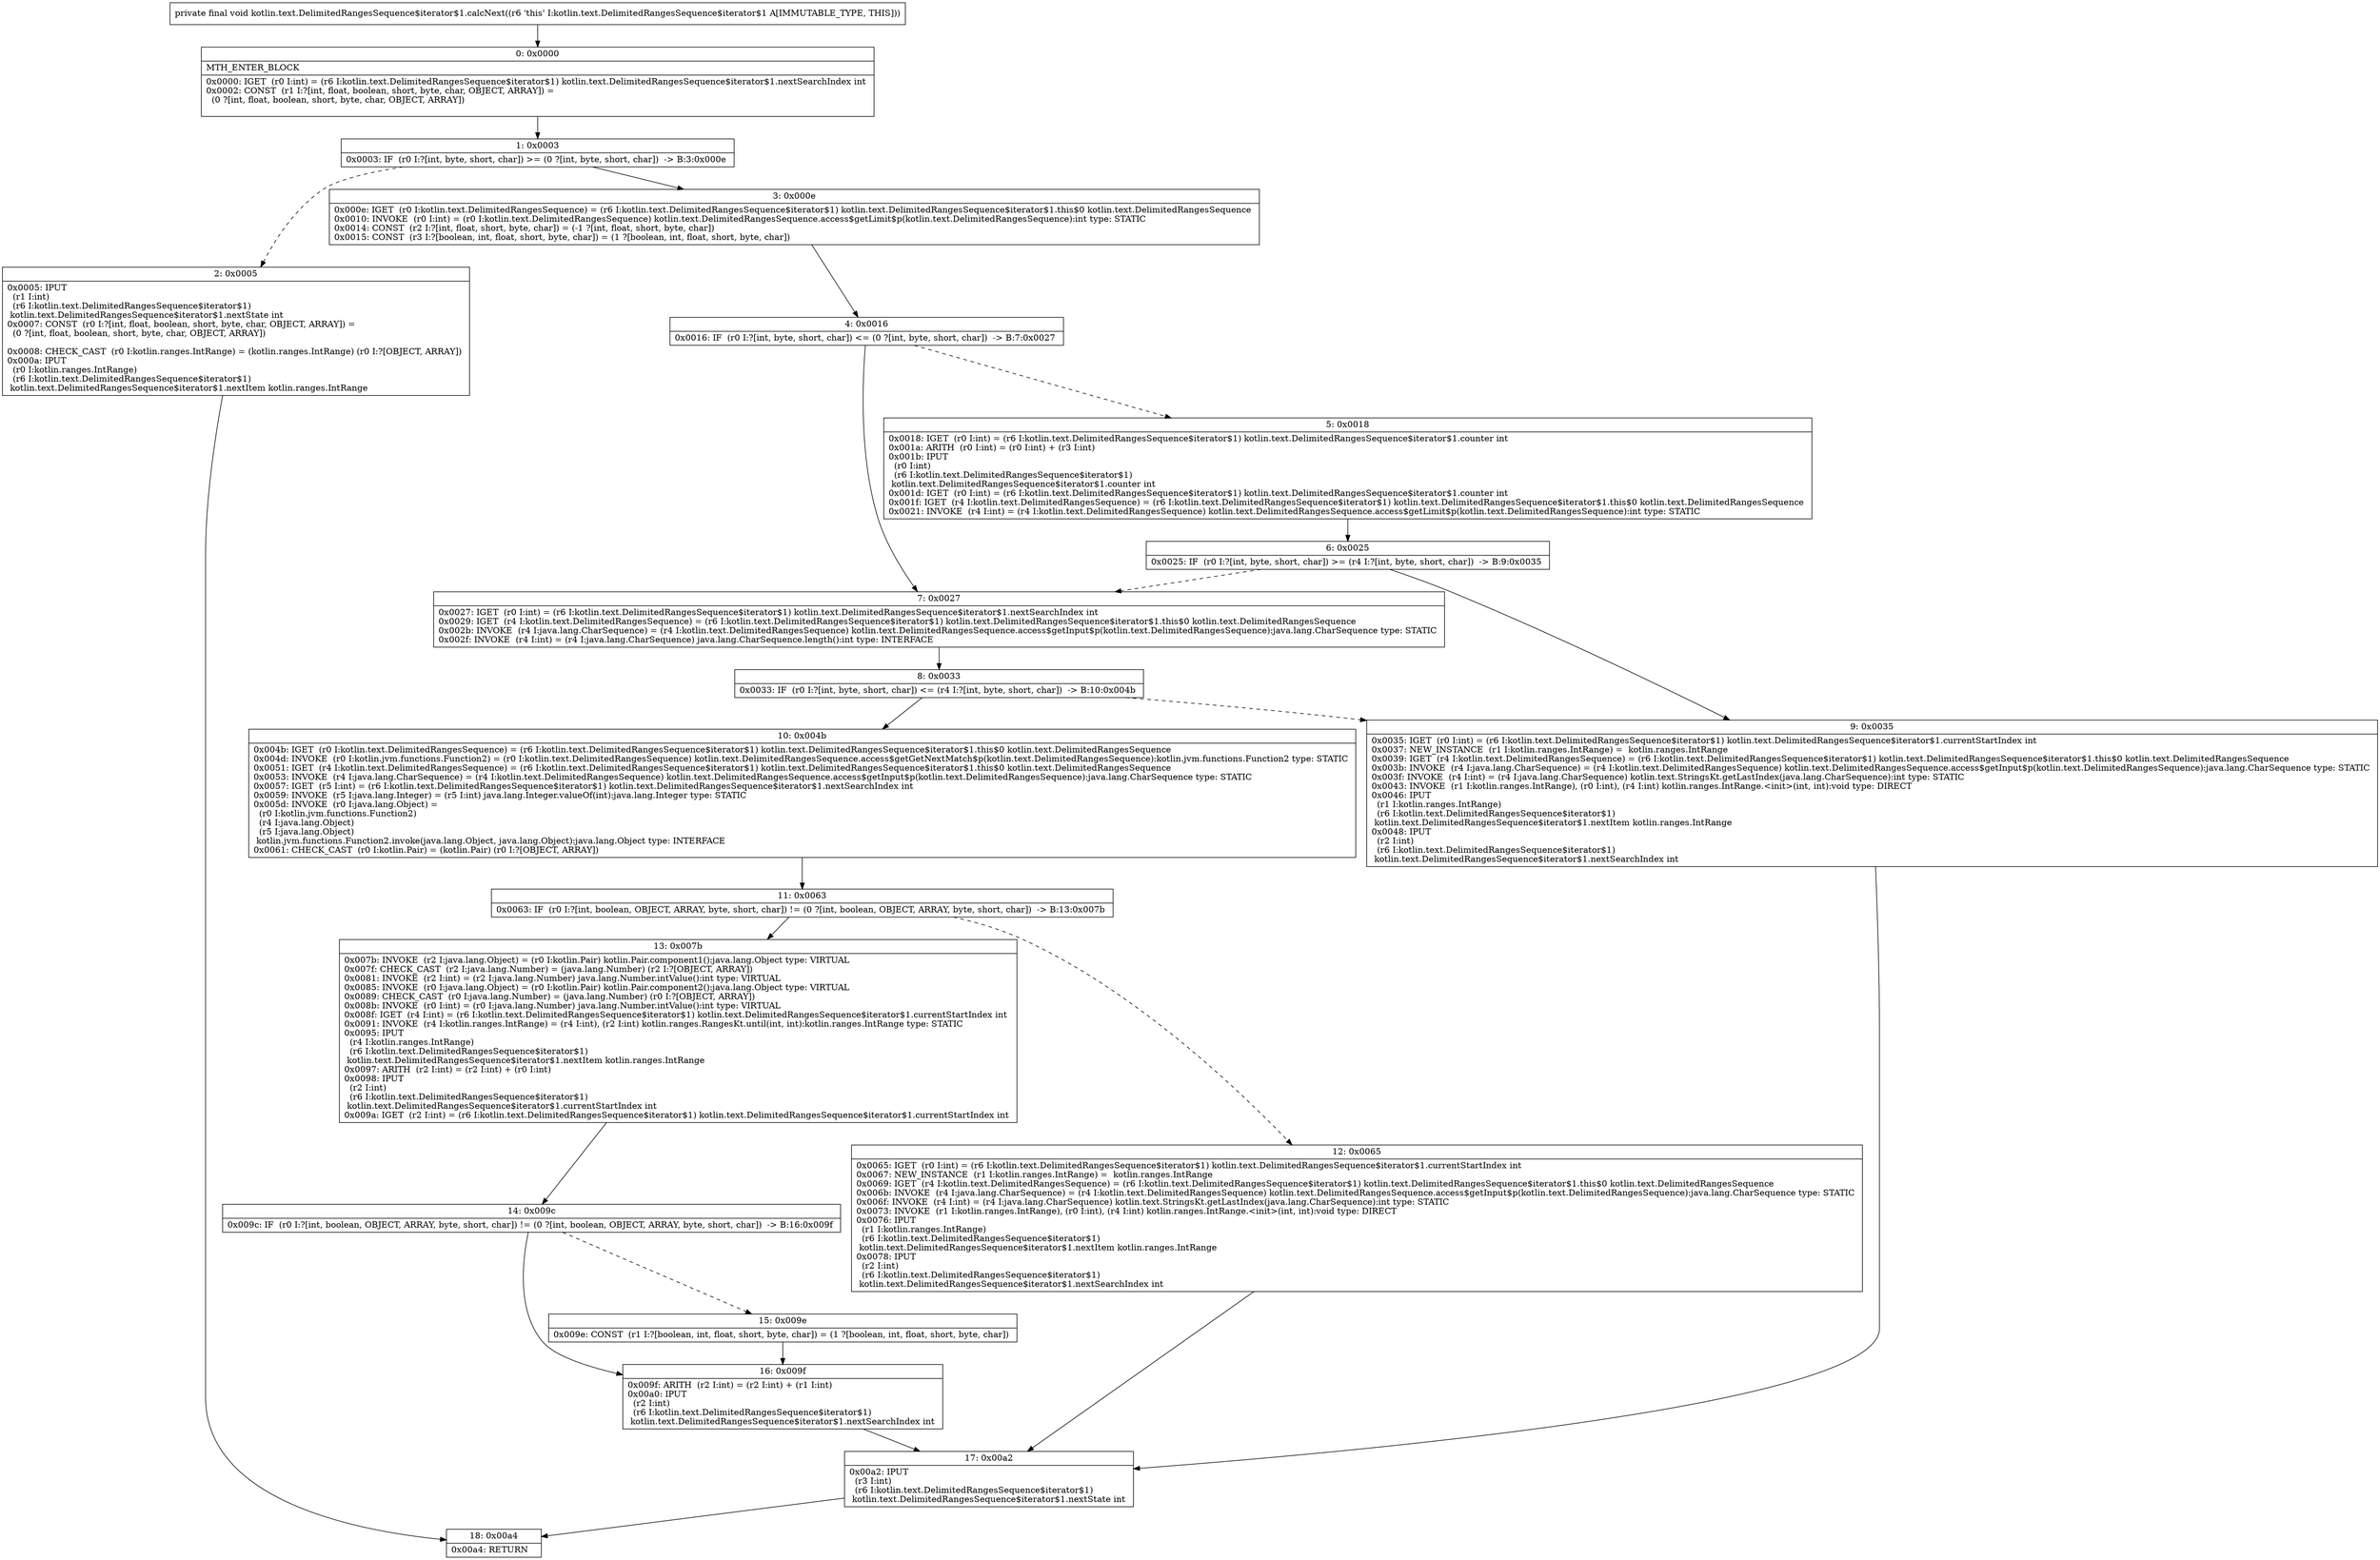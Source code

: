 digraph "CFG forkotlin.text.DelimitedRangesSequence$iterator$1.calcNext()V" {
Node_0 [shape=record,label="{0\:\ 0x0000|MTH_ENTER_BLOCK\l|0x0000: IGET  (r0 I:int) = (r6 I:kotlin.text.DelimitedRangesSequence$iterator$1) kotlin.text.DelimitedRangesSequence$iterator$1.nextSearchIndex int \l0x0002: CONST  (r1 I:?[int, float, boolean, short, byte, char, OBJECT, ARRAY]) = \l  (0 ?[int, float, boolean, short, byte, char, OBJECT, ARRAY])\l \l}"];
Node_1 [shape=record,label="{1\:\ 0x0003|0x0003: IF  (r0 I:?[int, byte, short, char]) \>= (0 ?[int, byte, short, char])  \-\> B:3:0x000e \l}"];
Node_2 [shape=record,label="{2\:\ 0x0005|0x0005: IPUT  \l  (r1 I:int)\l  (r6 I:kotlin.text.DelimitedRangesSequence$iterator$1)\l kotlin.text.DelimitedRangesSequence$iterator$1.nextState int \l0x0007: CONST  (r0 I:?[int, float, boolean, short, byte, char, OBJECT, ARRAY]) = \l  (0 ?[int, float, boolean, short, byte, char, OBJECT, ARRAY])\l \l0x0008: CHECK_CAST  (r0 I:kotlin.ranges.IntRange) = (kotlin.ranges.IntRange) (r0 I:?[OBJECT, ARRAY]) \l0x000a: IPUT  \l  (r0 I:kotlin.ranges.IntRange)\l  (r6 I:kotlin.text.DelimitedRangesSequence$iterator$1)\l kotlin.text.DelimitedRangesSequence$iterator$1.nextItem kotlin.ranges.IntRange \l}"];
Node_3 [shape=record,label="{3\:\ 0x000e|0x000e: IGET  (r0 I:kotlin.text.DelimitedRangesSequence) = (r6 I:kotlin.text.DelimitedRangesSequence$iterator$1) kotlin.text.DelimitedRangesSequence$iterator$1.this$0 kotlin.text.DelimitedRangesSequence \l0x0010: INVOKE  (r0 I:int) = (r0 I:kotlin.text.DelimitedRangesSequence) kotlin.text.DelimitedRangesSequence.access$getLimit$p(kotlin.text.DelimitedRangesSequence):int type: STATIC \l0x0014: CONST  (r2 I:?[int, float, short, byte, char]) = (\-1 ?[int, float, short, byte, char]) \l0x0015: CONST  (r3 I:?[boolean, int, float, short, byte, char]) = (1 ?[boolean, int, float, short, byte, char]) \l}"];
Node_4 [shape=record,label="{4\:\ 0x0016|0x0016: IF  (r0 I:?[int, byte, short, char]) \<= (0 ?[int, byte, short, char])  \-\> B:7:0x0027 \l}"];
Node_5 [shape=record,label="{5\:\ 0x0018|0x0018: IGET  (r0 I:int) = (r6 I:kotlin.text.DelimitedRangesSequence$iterator$1) kotlin.text.DelimitedRangesSequence$iterator$1.counter int \l0x001a: ARITH  (r0 I:int) = (r0 I:int) + (r3 I:int) \l0x001b: IPUT  \l  (r0 I:int)\l  (r6 I:kotlin.text.DelimitedRangesSequence$iterator$1)\l kotlin.text.DelimitedRangesSequence$iterator$1.counter int \l0x001d: IGET  (r0 I:int) = (r6 I:kotlin.text.DelimitedRangesSequence$iterator$1) kotlin.text.DelimitedRangesSequence$iterator$1.counter int \l0x001f: IGET  (r4 I:kotlin.text.DelimitedRangesSequence) = (r6 I:kotlin.text.DelimitedRangesSequence$iterator$1) kotlin.text.DelimitedRangesSequence$iterator$1.this$0 kotlin.text.DelimitedRangesSequence \l0x0021: INVOKE  (r4 I:int) = (r4 I:kotlin.text.DelimitedRangesSequence) kotlin.text.DelimitedRangesSequence.access$getLimit$p(kotlin.text.DelimitedRangesSequence):int type: STATIC \l}"];
Node_6 [shape=record,label="{6\:\ 0x0025|0x0025: IF  (r0 I:?[int, byte, short, char]) \>= (r4 I:?[int, byte, short, char])  \-\> B:9:0x0035 \l}"];
Node_7 [shape=record,label="{7\:\ 0x0027|0x0027: IGET  (r0 I:int) = (r6 I:kotlin.text.DelimitedRangesSequence$iterator$1) kotlin.text.DelimitedRangesSequence$iterator$1.nextSearchIndex int \l0x0029: IGET  (r4 I:kotlin.text.DelimitedRangesSequence) = (r6 I:kotlin.text.DelimitedRangesSequence$iterator$1) kotlin.text.DelimitedRangesSequence$iterator$1.this$0 kotlin.text.DelimitedRangesSequence \l0x002b: INVOKE  (r4 I:java.lang.CharSequence) = (r4 I:kotlin.text.DelimitedRangesSequence) kotlin.text.DelimitedRangesSequence.access$getInput$p(kotlin.text.DelimitedRangesSequence):java.lang.CharSequence type: STATIC \l0x002f: INVOKE  (r4 I:int) = (r4 I:java.lang.CharSequence) java.lang.CharSequence.length():int type: INTERFACE \l}"];
Node_8 [shape=record,label="{8\:\ 0x0033|0x0033: IF  (r0 I:?[int, byte, short, char]) \<= (r4 I:?[int, byte, short, char])  \-\> B:10:0x004b \l}"];
Node_9 [shape=record,label="{9\:\ 0x0035|0x0035: IGET  (r0 I:int) = (r6 I:kotlin.text.DelimitedRangesSequence$iterator$1) kotlin.text.DelimitedRangesSequence$iterator$1.currentStartIndex int \l0x0037: NEW_INSTANCE  (r1 I:kotlin.ranges.IntRange) =  kotlin.ranges.IntRange \l0x0039: IGET  (r4 I:kotlin.text.DelimitedRangesSequence) = (r6 I:kotlin.text.DelimitedRangesSequence$iterator$1) kotlin.text.DelimitedRangesSequence$iterator$1.this$0 kotlin.text.DelimitedRangesSequence \l0x003b: INVOKE  (r4 I:java.lang.CharSequence) = (r4 I:kotlin.text.DelimitedRangesSequence) kotlin.text.DelimitedRangesSequence.access$getInput$p(kotlin.text.DelimitedRangesSequence):java.lang.CharSequence type: STATIC \l0x003f: INVOKE  (r4 I:int) = (r4 I:java.lang.CharSequence) kotlin.text.StringsKt.getLastIndex(java.lang.CharSequence):int type: STATIC \l0x0043: INVOKE  (r1 I:kotlin.ranges.IntRange), (r0 I:int), (r4 I:int) kotlin.ranges.IntRange.\<init\>(int, int):void type: DIRECT \l0x0046: IPUT  \l  (r1 I:kotlin.ranges.IntRange)\l  (r6 I:kotlin.text.DelimitedRangesSequence$iterator$1)\l kotlin.text.DelimitedRangesSequence$iterator$1.nextItem kotlin.ranges.IntRange \l0x0048: IPUT  \l  (r2 I:int)\l  (r6 I:kotlin.text.DelimitedRangesSequence$iterator$1)\l kotlin.text.DelimitedRangesSequence$iterator$1.nextSearchIndex int \l}"];
Node_10 [shape=record,label="{10\:\ 0x004b|0x004b: IGET  (r0 I:kotlin.text.DelimitedRangesSequence) = (r6 I:kotlin.text.DelimitedRangesSequence$iterator$1) kotlin.text.DelimitedRangesSequence$iterator$1.this$0 kotlin.text.DelimitedRangesSequence \l0x004d: INVOKE  (r0 I:kotlin.jvm.functions.Function2) = (r0 I:kotlin.text.DelimitedRangesSequence) kotlin.text.DelimitedRangesSequence.access$getGetNextMatch$p(kotlin.text.DelimitedRangesSequence):kotlin.jvm.functions.Function2 type: STATIC \l0x0051: IGET  (r4 I:kotlin.text.DelimitedRangesSequence) = (r6 I:kotlin.text.DelimitedRangesSequence$iterator$1) kotlin.text.DelimitedRangesSequence$iterator$1.this$0 kotlin.text.DelimitedRangesSequence \l0x0053: INVOKE  (r4 I:java.lang.CharSequence) = (r4 I:kotlin.text.DelimitedRangesSequence) kotlin.text.DelimitedRangesSequence.access$getInput$p(kotlin.text.DelimitedRangesSequence):java.lang.CharSequence type: STATIC \l0x0057: IGET  (r5 I:int) = (r6 I:kotlin.text.DelimitedRangesSequence$iterator$1) kotlin.text.DelimitedRangesSequence$iterator$1.nextSearchIndex int \l0x0059: INVOKE  (r5 I:java.lang.Integer) = (r5 I:int) java.lang.Integer.valueOf(int):java.lang.Integer type: STATIC \l0x005d: INVOKE  (r0 I:java.lang.Object) = \l  (r0 I:kotlin.jvm.functions.Function2)\l  (r4 I:java.lang.Object)\l  (r5 I:java.lang.Object)\l kotlin.jvm.functions.Function2.invoke(java.lang.Object, java.lang.Object):java.lang.Object type: INTERFACE \l0x0061: CHECK_CAST  (r0 I:kotlin.Pair) = (kotlin.Pair) (r0 I:?[OBJECT, ARRAY]) \l}"];
Node_11 [shape=record,label="{11\:\ 0x0063|0x0063: IF  (r0 I:?[int, boolean, OBJECT, ARRAY, byte, short, char]) != (0 ?[int, boolean, OBJECT, ARRAY, byte, short, char])  \-\> B:13:0x007b \l}"];
Node_12 [shape=record,label="{12\:\ 0x0065|0x0065: IGET  (r0 I:int) = (r6 I:kotlin.text.DelimitedRangesSequence$iterator$1) kotlin.text.DelimitedRangesSequence$iterator$1.currentStartIndex int \l0x0067: NEW_INSTANCE  (r1 I:kotlin.ranges.IntRange) =  kotlin.ranges.IntRange \l0x0069: IGET  (r4 I:kotlin.text.DelimitedRangesSequence) = (r6 I:kotlin.text.DelimitedRangesSequence$iterator$1) kotlin.text.DelimitedRangesSequence$iterator$1.this$0 kotlin.text.DelimitedRangesSequence \l0x006b: INVOKE  (r4 I:java.lang.CharSequence) = (r4 I:kotlin.text.DelimitedRangesSequence) kotlin.text.DelimitedRangesSequence.access$getInput$p(kotlin.text.DelimitedRangesSequence):java.lang.CharSequence type: STATIC \l0x006f: INVOKE  (r4 I:int) = (r4 I:java.lang.CharSequence) kotlin.text.StringsKt.getLastIndex(java.lang.CharSequence):int type: STATIC \l0x0073: INVOKE  (r1 I:kotlin.ranges.IntRange), (r0 I:int), (r4 I:int) kotlin.ranges.IntRange.\<init\>(int, int):void type: DIRECT \l0x0076: IPUT  \l  (r1 I:kotlin.ranges.IntRange)\l  (r6 I:kotlin.text.DelimitedRangesSequence$iterator$1)\l kotlin.text.DelimitedRangesSequence$iterator$1.nextItem kotlin.ranges.IntRange \l0x0078: IPUT  \l  (r2 I:int)\l  (r6 I:kotlin.text.DelimitedRangesSequence$iterator$1)\l kotlin.text.DelimitedRangesSequence$iterator$1.nextSearchIndex int \l}"];
Node_13 [shape=record,label="{13\:\ 0x007b|0x007b: INVOKE  (r2 I:java.lang.Object) = (r0 I:kotlin.Pair) kotlin.Pair.component1():java.lang.Object type: VIRTUAL \l0x007f: CHECK_CAST  (r2 I:java.lang.Number) = (java.lang.Number) (r2 I:?[OBJECT, ARRAY]) \l0x0081: INVOKE  (r2 I:int) = (r2 I:java.lang.Number) java.lang.Number.intValue():int type: VIRTUAL \l0x0085: INVOKE  (r0 I:java.lang.Object) = (r0 I:kotlin.Pair) kotlin.Pair.component2():java.lang.Object type: VIRTUAL \l0x0089: CHECK_CAST  (r0 I:java.lang.Number) = (java.lang.Number) (r0 I:?[OBJECT, ARRAY]) \l0x008b: INVOKE  (r0 I:int) = (r0 I:java.lang.Number) java.lang.Number.intValue():int type: VIRTUAL \l0x008f: IGET  (r4 I:int) = (r6 I:kotlin.text.DelimitedRangesSequence$iterator$1) kotlin.text.DelimitedRangesSequence$iterator$1.currentStartIndex int \l0x0091: INVOKE  (r4 I:kotlin.ranges.IntRange) = (r4 I:int), (r2 I:int) kotlin.ranges.RangesKt.until(int, int):kotlin.ranges.IntRange type: STATIC \l0x0095: IPUT  \l  (r4 I:kotlin.ranges.IntRange)\l  (r6 I:kotlin.text.DelimitedRangesSequence$iterator$1)\l kotlin.text.DelimitedRangesSequence$iterator$1.nextItem kotlin.ranges.IntRange \l0x0097: ARITH  (r2 I:int) = (r2 I:int) + (r0 I:int) \l0x0098: IPUT  \l  (r2 I:int)\l  (r6 I:kotlin.text.DelimitedRangesSequence$iterator$1)\l kotlin.text.DelimitedRangesSequence$iterator$1.currentStartIndex int \l0x009a: IGET  (r2 I:int) = (r6 I:kotlin.text.DelimitedRangesSequence$iterator$1) kotlin.text.DelimitedRangesSequence$iterator$1.currentStartIndex int \l}"];
Node_14 [shape=record,label="{14\:\ 0x009c|0x009c: IF  (r0 I:?[int, boolean, OBJECT, ARRAY, byte, short, char]) != (0 ?[int, boolean, OBJECT, ARRAY, byte, short, char])  \-\> B:16:0x009f \l}"];
Node_15 [shape=record,label="{15\:\ 0x009e|0x009e: CONST  (r1 I:?[boolean, int, float, short, byte, char]) = (1 ?[boolean, int, float, short, byte, char]) \l}"];
Node_16 [shape=record,label="{16\:\ 0x009f|0x009f: ARITH  (r2 I:int) = (r2 I:int) + (r1 I:int) \l0x00a0: IPUT  \l  (r2 I:int)\l  (r6 I:kotlin.text.DelimitedRangesSequence$iterator$1)\l kotlin.text.DelimitedRangesSequence$iterator$1.nextSearchIndex int \l}"];
Node_17 [shape=record,label="{17\:\ 0x00a2|0x00a2: IPUT  \l  (r3 I:int)\l  (r6 I:kotlin.text.DelimitedRangesSequence$iterator$1)\l kotlin.text.DelimitedRangesSequence$iterator$1.nextState int \l}"];
Node_18 [shape=record,label="{18\:\ 0x00a4|0x00a4: RETURN   \l}"];
MethodNode[shape=record,label="{private final void kotlin.text.DelimitedRangesSequence$iterator$1.calcNext((r6 'this' I:kotlin.text.DelimitedRangesSequence$iterator$1 A[IMMUTABLE_TYPE, THIS])) }"];
MethodNode -> Node_0;
Node_0 -> Node_1;
Node_1 -> Node_2[style=dashed];
Node_1 -> Node_3;
Node_2 -> Node_18;
Node_3 -> Node_4;
Node_4 -> Node_5[style=dashed];
Node_4 -> Node_7;
Node_5 -> Node_6;
Node_6 -> Node_7[style=dashed];
Node_6 -> Node_9;
Node_7 -> Node_8;
Node_8 -> Node_9[style=dashed];
Node_8 -> Node_10;
Node_9 -> Node_17;
Node_10 -> Node_11;
Node_11 -> Node_12[style=dashed];
Node_11 -> Node_13;
Node_12 -> Node_17;
Node_13 -> Node_14;
Node_14 -> Node_15[style=dashed];
Node_14 -> Node_16;
Node_15 -> Node_16;
Node_16 -> Node_17;
Node_17 -> Node_18;
}

